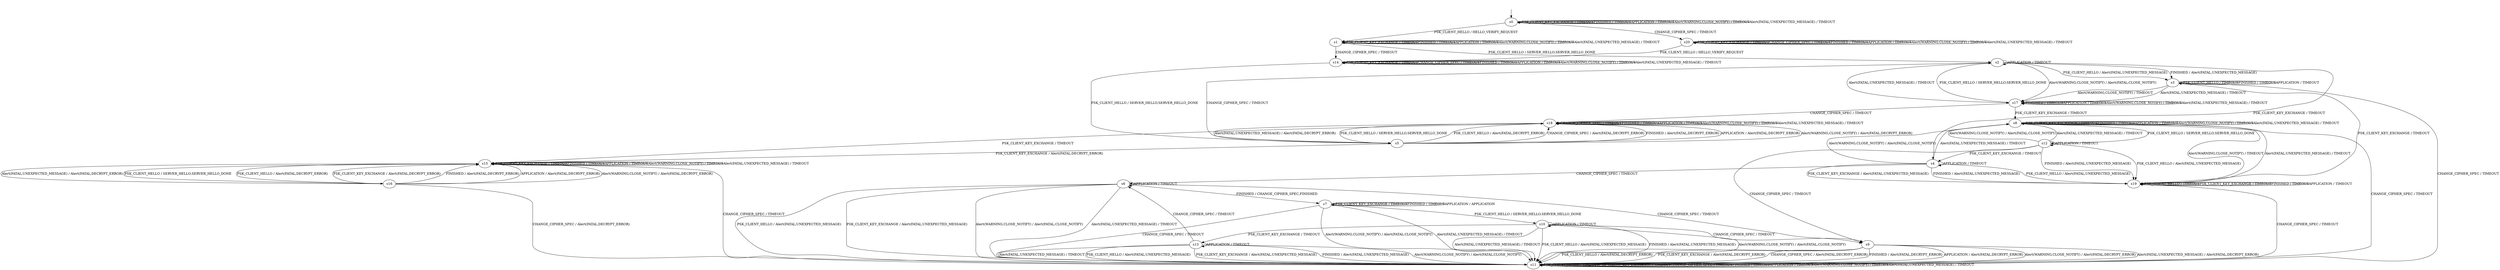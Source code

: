 digraph h6 {
s0 [label="s0"];
s1 [label="s1"];
s20 [label="s20"];
s2 [label="s2"];
s14 [label="s14"];
s3 [label="s3"];
s4 [label="s4"];
s5 [label="s5"];
s17 [label="s17"];
s6 [label="s6"];
s8 [label="s8"];
s11 [label="s11"];
s15 [label="s15"];
s18 [label="s18"];
s19 [label="s19"];
s7 [label="s7"];
s9 [label="s9"];
s12 [label="s12"];
s16 [label="s16"];
s10 [label="s10"];
s13 [label="s13"];
s0 -> s1 [label="PSK_CLIENT_HELLO / HELLO_VERIFY_REQUEST"];
s0 -> s0 [label="PSK_CLIENT_KEY_EXCHANGE / TIMEOUT"];
s0 -> s20 [label="CHANGE_CIPHER_SPEC / TIMEOUT"];
s0 -> s0 [label="FINISHED / TIMEOUT"];
s0 -> s0 [label="APPLICATION / TIMEOUT"];
s0 -> s0 [label="Alert(WARNING,CLOSE_NOTIFY) / TIMEOUT"];
s0 -> s0 [label="Alert(FATAL,UNEXPECTED_MESSAGE) / TIMEOUT"];
s1 -> s2 [label="PSK_CLIENT_HELLO / SERVER_HELLO,SERVER_HELLO_DONE"];
s1 -> s1 [label="PSK_CLIENT_KEY_EXCHANGE / TIMEOUT"];
s1 -> s14 [label="CHANGE_CIPHER_SPEC / TIMEOUT"];
s1 -> s1 [label="FINISHED / TIMEOUT"];
s1 -> s1 [label="APPLICATION / TIMEOUT"];
s1 -> s1 [label="Alert(WARNING,CLOSE_NOTIFY) / TIMEOUT"];
s1 -> s1 [label="Alert(FATAL,UNEXPECTED_MESSAGE) / TIMEOUT"];
s20 -> s14 [label="PSK_CLIENT_HELLO / HELLO_VERIFY_REQUEST"];
s20 -> s20 [label="PSK_CLIENT_KEY_EXCHANGE / TIMEOUT"];
s20 -> s20 [label="CHANGE_CIPHER_SPEC / TIMEOUT"];
s20 -> s20 [label="FINISHED / TIMEOUT"];
s20 -> s20 [label="APPLICATION / TIMEOUT"];
s20 -> s20 [label="Alert(WARNING,CLOSE_NOTIFY) / TIMEOUT"];
s20 -> s20 [label="Alert(FATAL,UNEXPECTED_MESSAGE) / TIMEOUT"];
s2 -> s3 [label="PSK_CLIENT_HELLO / Alert(FATAL,UNEXPECTED_MESSAGE)"];
s2 -> s4 [label="PSK_CLIENT_KEY_EXCHANGE / TIMEOUT"];
s2 -> s5 [label="CHANGE_CIPHER_SPEC / TIMEOUT"];
s2 -> s3 [label="FINISHED / Alert(FATAL,UNEXPECTED_MESSAGE)"];
s2 -> s2 [label="APPLICATION / TIMEOUT"];
s2 -> s17 [label="Alert(WARNING,CLOSE_NOTIFY) / Alert(FATAL,CLOSE_NOTIFY)"];
s2 -> s17 [label="Alert(FATAL,UNEXPECTED_MESSAGE) / TIMEOUT"];
s14 -> s5 [label="PSK_CLIENT_HELLO / SERVER_HELLO,SERVER_HELLO_DONE"];
s14 -> s14 [label="PSK_CLIENT_KEY_EXCHANGE / TIMEOUT"];
s14 -> s14 [label="CHANGE_CIPHER_SPEC / TIMEOUT"];
s14 -> s14 [label="FINISHED / TIMEOUT"];
s14 -> s14 [label="APPLICATION / TIMEOUT"];
s14 -> s14 [label="Alert(WARNING,CLOSE_NOTIFY) / TIMEOUT"];
s14 -> s14 [label="Alert(FATAL,UNEXPECTED_MESSAGE) / TIMEOUT"];
s3 -> s3 [label="PSK_CLIENT_HELLO / TIMEOUT"];
s3 -> s19 [label="PSK_CLIENT_KEY_EXCHANGE / TIMEOUT"];
s3 -> s11 [label="CHANGE_CIPHER_SPEC / TIMEOUT"];
s3 -> s3 [label="FINISHED / TIMEOUT"];
s3 -> s3 [label="APPLICATION / TIMEOUT"];
s3 -> s17 [label="Alert(WARNING,CLOSE_NOTIFY) / TIMEOUT"];
s3 -> s17 [label="Alert(FATAL,UNEXPECTED_MESSAGE) / TIMEOUT"];
s4 -> s19 [label="PSK_CLIENT_HELLO / Alert(FATAL,UNEXPECTED_MESSAGE)"];
s4 -> s19 [label="PSK_CLIENT_KEY_EXCHANGE / Alert(FATAL,UNEXPECTED_MESSAGE)"];
s4 -> s6 [label="CHANGE_CIPHER_SPEC / TIMEOUT"];
s4 -> s19 [label="FINISHED / Alert(FATAL,UNEXPECTED_MESSAGE)"];
s4 -> s4 [label="APPLICATION / TIMEOUT"];
s4 -> s8 [label="Alert(WARNING,CLOSE_NOTIFY) / Alert(FATAL,CLOSE_NOTIFY)"];
s4 -> s8 [label="Alert(FATAL,UNEXPECTED_MESSAGE) / TIMEOUT"];
s5 -> s18 [label="PSK_CLIENT_HELLO / Alert(FATAL,DECRYPT_ERROR)"];
s5 -> s15 [label="PSK_CLIENT_KEY_EXCHANGE / Alert(FATAL,DECRYPT_ERROR)"];
s5 -> s18 [label="CHANGE_CIPHER_SPEC / Alert(FATAL,DECRYPT_ERROR)"];
s5 -> s18 [label="FINISHED / Alert(FATAL,DECRYPT_ERROR)"];
s5 -> s18 [label="APPLICATION / Alert(FATAL,DECRYPT_ERROR)"];
s5 -> s18 [label="Alert(WARNING,CLOSE_NOTIFY) / Alert(FATAL,DECRYPT_ERROR)"];
s5 -> s18 [label="Alert(FATAL,UNEXPECTED_MESSAGE) / Alert(FATAL,DECRYPT_ERROR)"];
s17 -> s2 [label="PSK_CLIENT_HELLO / SERVER_HELLO,SERVER_HELLO_DONE"];
s17 -> s8 [label="PSK_CLIENT_KEY_EXCHANGE / TIMEOUT"];
s17 -> s18 [label="CHANGE_CIPHER_SPEC / TIMEOUT"];
s17 -> s17 [label="FINISHED / TIMEOUT"];
s17 -> s17 [label="APPLICATION / TIMEOUT"];
s17 -> s17 [label="Alert(WARNING,CLOSE_NOTIFY) / TIMEOUT"];
s17 -> s17 [label="Alert(FATAL,UNEXPECTED_MESSAGE) / TIMEOUT"];
s6 -> s11 [label="PSK_CLIENT_HELLO / Alert(FATAL,UNEXPECTED_MESSAGE)"];
s6 -> s11 [label="PSK_CLIENT_KEY_EXCHANGE / Alert(FATAL,UNEXPECTED_MESSAGE)"];
s6 -> s9 [label="CHANGE_CIPHER_SPEC / TIMEOUT"];
s6 -> s7 [label="FINISHED / CHANGE_CIPHER_SPEC,FINISHED"];
s6 -> s6 [label="APPLICATION / TIMEOUT"];
s6 -> s11 [label="Alert(WARNING,CLOSE_NOTIFY) / Alert(FATAL,CLOSE_NOTIFY)"];
s6 -> s11 [label="Alert(FATAL,UNEXPECTED_MESSAGE) / TIMEOUT"];
s8 -> s12 [label="PSK_CLIENT_HELLO / SERVER_HELLO,SERVER_HELLO_DONE"];
s8 -> s8 [label="PSK_CLIENT_KEY_EXCHANGE / TIMEOUT"];
s8 -> s11 [label="CHANGE_CIPHER_SPEC / TIMEOUT"];
s8 -> s8 [label="FINISHED / TIMEOUT"];
s8 -> s8 [label="APPLICATION / TIMEOUT"];
s8 -> s8 [label="Alert(WARNING,CLOSE_NOTIFY) / TIMEOUT"];
s8 -> s8 [label="Alert(FATAL,UNEXPECTED_MESSAGE) / TIMEOUT"];
s11 -> s11 [label="PSK_CLIENT_HELLO / TIMEOUT"];
s11 -> s11 [label="PSK_CLIENT_KEY_EXCHANGE / TIMEOUT"];
s11 -> s11 [label="CHANGE_CIPHER_SPEC / TIMEOUT"];
s11 -> s11 [label="FINISHED / TIMEOUT"];
s11 -> s11 [label="APPLICATION / TIMEOUT"];
s11 -> s11 [label="Alert(WARNING,CLOSE_NOTIFY) / TIMEOUT"];
s11 -> s11 [label="Alert(FATAL,UNEXPECTED_MESSAGE) / TIMEOUT"];
s15 -> s16 [label="PSK_CLIENT_HELLO / SERVER_HELLO,SERVER_HELLO_DONE"];
s15 -> s15 [label="PSK_CLIENT_KEY_EXCHANGE / TIMEOUT"];
s15 -> s11 [label="CHANGE_CIPHER_SPEC / TIMEOUT"];
s15 -> s15 [label="FINISHED / TIMEOUT"];
s15 -> s15 [label="APPLICATION / TIMEOUT"];
s15 -> s15 [label="Alert(WARNING,CLOSE_NOTIFY) / TIMEOUT"];
s15 -> s15 [label="Alert(FATAL,UNEXPECTED_MESSAGE) / TIMEOUT"];
s18 -> s5 [label="PSK_CLIENT_HELLO / SERVER_HELLO,SERVER_HELLO_DONE"];
s18 -> s15 [label="PSK_CLIENT_KEY_EXCHANGE / TIMEOUT"];
s18 -> s18 [label="CHANGE_CIPHER_SPEC / TIMEOUT"];
s18 -> s18 [label="FINISHED / TIMEOUT"];
s18 -> s18 [label="APPLICATION / TIMEOUT"];
s18 -> s18 [label="Alert(WARNING,CLOSE_NOTIFY) / TIMEOUT"];
s18 -> s18 [label="Alert(FATAL,UNEXPECTED_MESSAGE) / TIMEOUT"];
s19 -> s19 [label="PSK_CLIENT_HELLO / TIMEOUT"];
s19 -> s19 [label="PSK_CLIENT_KEY_EXCHANGE / TIMEOUT"];
s19 -> s11 [label="CHANGE_CIPHER_SPEC / TIMEOUT"];
s19 -> s19 [label="FINISHED / TIMEOUT"];
s19 -> s19 [label="APPLICATION / TIMEOUT"];
s19 -> s8 [label="Alert(WARNING,CLOSE_NOTIFY) / TIMEOUT"];
s19 -> s8 [label="Alert(FATAL,UNEXPECTED_MESSAGE) / TIMEOUT"];
s7 -> s10 [label="PSK_CLIENT_HELLO / SERVER_HELLO,SERVER_HELLO_DONE"];
s7 -> s7 [label="PSK_CLIENT_KEY_EXCHANGE / TIMEOUT"];
s7 -> s11 [label="CHANGE_CIPHER_SPEC / TIMEOUT"];
s7 -> s7 [label="FINISHED / TIMEOUT"];
s7 -> s7 [label="APPLICATION / APPLICATION"];
s7 -> s11 [label="Alert(WARNING,CLOSE_NOTIFY) / Alert(FATAL,CLOSE_NOTIFY)"];
s7 -> s11 [label="Alert(FATAL,UNEXPECTED_MESSAGE) / TIMEOUT"];
s9 -> s11 [label="PSK_CLIENT_HELLO / Alert(FATAL,DECRYPT_ERROR)"];
s9 -> s11 [label="PSK_CLIENT_KEY_EXCHANGE / Alert(FATAL,DECRYPT_ERROR)"];
s9 -> s11 [label="CHANGE_CIPHER_SPEC / Alert(FATAL,DECRYPT_ERROR)"];
s9 -> s11 [label="FINISHED / Alert(FATAL,DECRYPT_ERROR)"];
s9 -> s11 [label="APPLICATION / Alert(FATAL,DECRYPT_ERROR)"];
s9 -> s11 [label="Alert(WARNING,CLOSE_NOTIFY) / Alert(FATAL,DECRYPT_ERROR)"];
s9 -> s11 [label="Alert(FATAL,UNEXPECTED_MESSAGE) / Alert(FATAL,DECRYPT_ERROR)"];
s12 -> s19 [label="PSK_CLIENT_HELLO / Alert(FATAL,UNEXPECTED_MESSAGE)"];
s12 -> s4 [label="PSK_CLIENT_KEY_EXCHANGE / TIMEOUT"];
s12 -> s9 [label="CHANGE_CIPHER_SPEC / TIMEOUT"];
s12 -> s19 [label="FINISHED / Alert(FATAL,UNEXPECTED_MESSAGE)"];
s12 -> s12 [label="APPLICATION / TIMEOUT"];
s12 -> s8 [label="Alert(WARNING,CLOSE_NOTIFY) / Alert(FATAL,CLOSE_NOTIFY)"];
s12 -> s8 [label="Alert(FATAL,UNEXPECTED_MESSAGE) / TIMEOUT"];
s16 -> s15 [label="PSK_CLIENT_HELLO / Alert(FATAL,DECRYPT_ERROR)"];
s16 -> s15 [label="PSK_CLIENT_KEY_EXCHANGE / Alert(FATAL,DECRYPT_ERROR)"];
s16 -> s11 [label="CHANGE_CIPHER_SPEC / Alert(FATAL,DECRYPT_ERROR)"];
s16 -> s15 [label="FINISHED / Alert(FATAL,DECRYPT_ERROR)"];
s16 -> s15 [label="APPLICATION / Alert(FATAL,DECRYPT_ERROR)"];
s16 -> s15 [label="Alert(WARNING,CLOSE_NOTIFY) / Alert(FATAL,DECRYPT_ERROR)"];
s16 -> s15 [label="Alert(FATAL,UNEXPECTED_MESSAGE) / Alert(FATAL,DECRYPT_ERROR)"];
s10 -> s11 [label="PSK_CLIENT_HELLO / Alert(FATAL,UNEXPECTED_MESSAGE)"];
s10 -> s13 [label="PSK_CLIENT_KEY_EXCHANGE / TIMEOUT"];
s10 -> s9 [label="CHANGE_CIPHER_SPEC / TIMEOUT"];
s10 -> s11 [label="FINISHED / Alert(FATAL,UNEXPECTED_MESSAGE)"];
s10 -> s10 [label="APPLICATION / TIMEOUT"];
s10 -> s11 [label="Alert(WARNING,CLOSE_NOTIFY) / Alert(FATAL,CLOSE_NOTIFY)"];
s10 -> s11 [label="Alert(FATAL,UNEXPECTED_MESSAGE) / TIMEOUT"];
s13 -> s11 [label="PSK_CLIENT_HELLO / Alert(FATAL,UNEXPECTED_MESSAGE)"];
s13 -> s11 [label="PSK_CLIENT_KEY_EXCHANGE / Alert(FATAL,UNEXPECTED_MESSAGE)"];
s13 -> s6 [label="CHANGE_CIPHER_SPEC / TIMEOUT"];
s13 -> s11 [label="FINISHED / Alert(FATAL,UNEXPECTED_MESSAGE)"];
s13 -> s13 [label="APPLICATION / TIMEOUT"];
s13 -> s11 [label="Alert(WARNING,CLOSE_NOTIFY) / Alert(FATAL,CLOSE_NOTIFY)"];
s13 -> s11 [label="Alert(FATAL,UNEXPECTED_MESSAGE) / TIMEOUT"];
__start0 [shape=none, label=""];
__start0 -> s0 [label=""];
}
